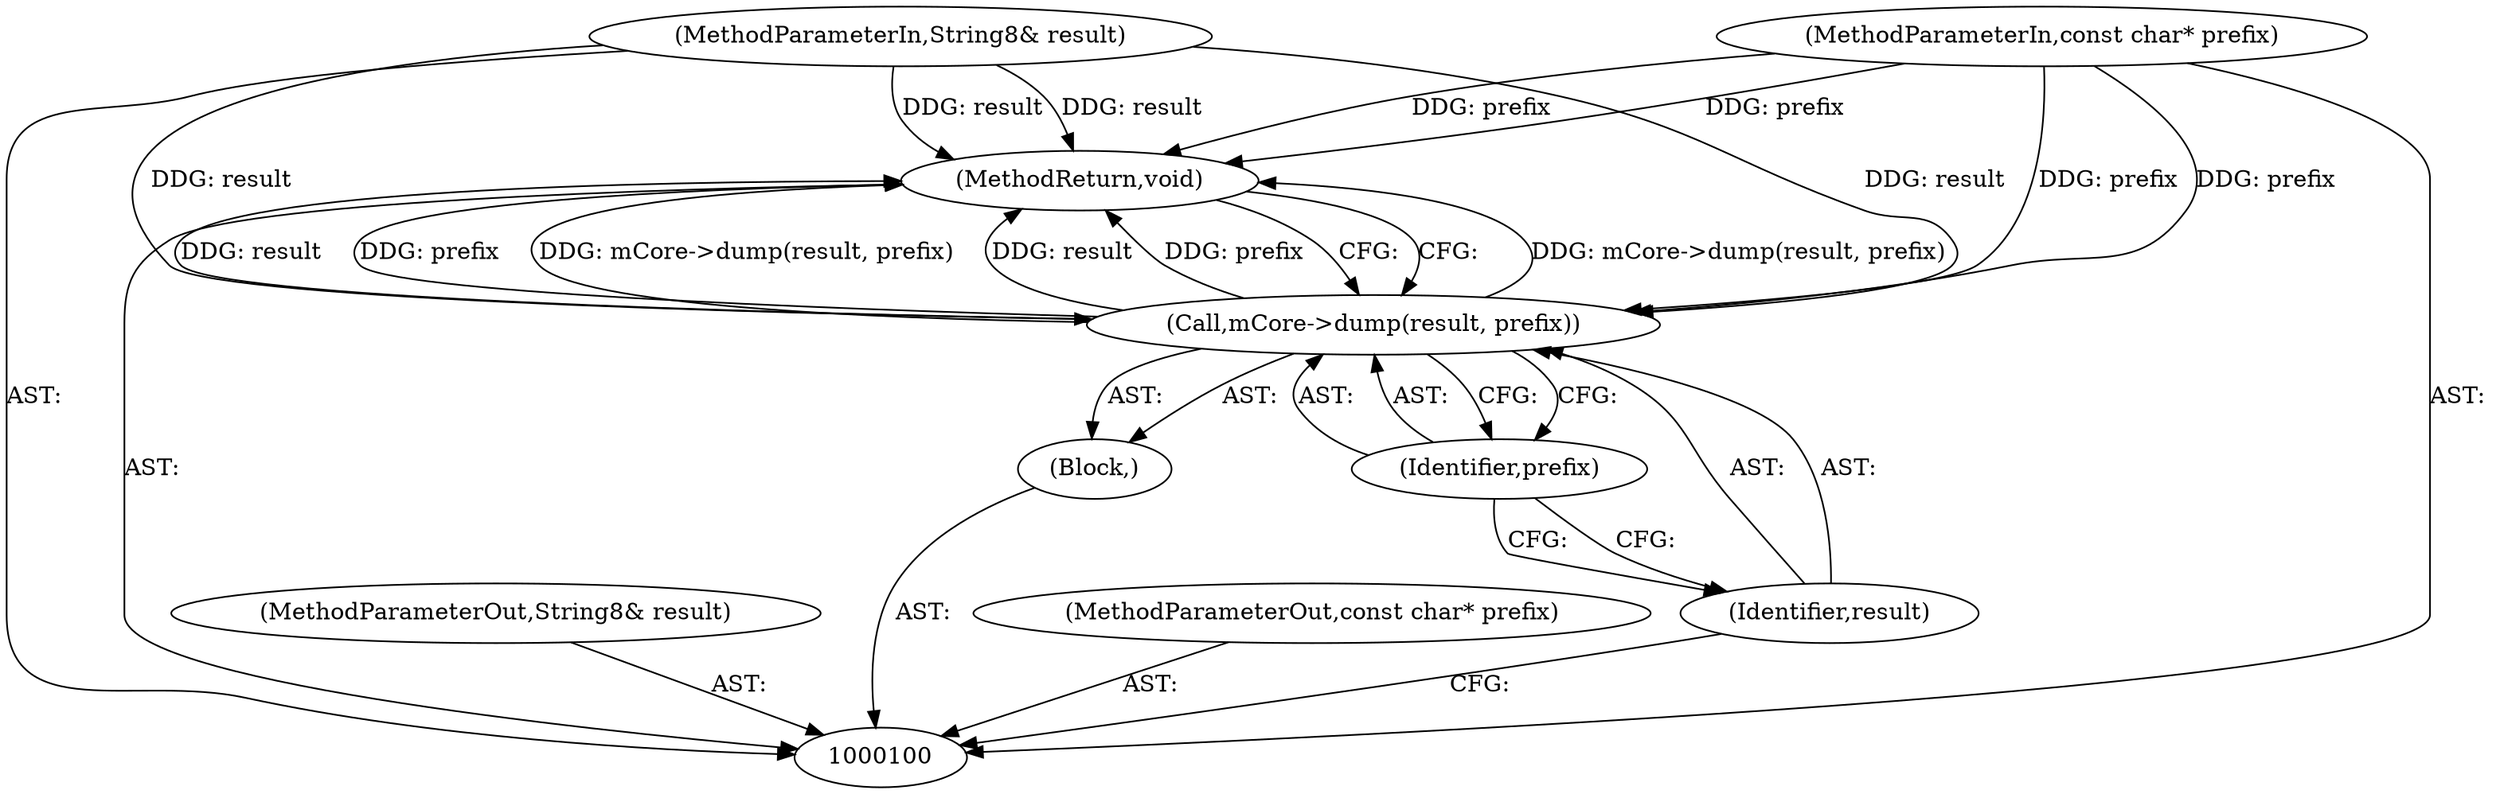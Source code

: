 digraph "1_Android_85d253fab5e2c01bd90990667c6de25c282fc5cd" {
"1000107" [label="(MethodReturn,void)"];
"1000101" [label="(MethodParameterIn,String8& result)"];
"1000117" [label="(MethodParameterOut,String8& result)"];
"1000102" [label="(MethodParameterIn,const char* prefix)"];
"1000118" [label="(MethodParameterOut,const char* prefix)"];
"1000103" [label="(Block,)"];
"1000105" [label="(Identifier,result)"];
"1000106" [label="(Identifier,prefix)"];
"1000104" [label="(Call,mCore->dump(result, prefix))"];
"1000107" -> "1000100"  [label="AST: "];
"1000107" -> "1000104"  [label="CFG: "];
"1000104" -> "1000107"  [label="DDG: mCore->dump(result, prefix)"];
"1000104" -> "1000107"  [label="DDG: result"];
"1000104" -> "1000107"  [label="DDG: prefix"];
"1000102" -> "1000107"  [label="DDG: prefix"];
"1000101" -> "1000107"  [label="DDG: result"];
"1000101" -> "1000100"  [label="AST: "];
"1000101" -> "1000107"  [label="DDG: result"];
"1000101" -> "1000104"  [label="DDG: result"];
"1000117" -> "1000100"  [label="AST: "];
"1000102" -> "1000100"  [label="AST: "];
"1000102" -> "1000107"  [label="DDG: prefix"];
"1000102" -> "1000104"  [label="DDG: prefix"];
"1000118" -> "1000100"  [label="AST: "];
"1000103" -> "1000100"  [label="AST: "];
"1000104" -> "1000103"  [label="AST: "];
"1000105" -> "1000104"  [label="AST: "];
"1000105" -> "1000100"  [label="CFG: "];
"1000106" -> "1000105"  [label="CFG: "];
"1000106" -> "1000104"  [label="AST: "];
"1000106" -> "1000105"  [label="CFG: "];
"1000104" -> "1000106"  [label="CFG: "];
"1000104" -> "1000103"  [label="AST: "];
"1000104" -> "1000106"  [label="CFG: "];
"1000105" -> "1000104"  [label="AST: "];
"1000106" -> "1000104"  [label="AST: "];
"1000107" -> "1000104"  [label="CFG: "];
"1000104" -> "1000107"  [label="DDG: mCore->dump(result, prefix)"];
"1000104" -> "1000107"  [label="DDG: result"];
"1000104" -> "1000107"  [label="DDG: prefix"];
"1000101" -> "1000104"  [label="DDG: result"];
"1000102" -> "1000104"  [label="DDG: prefix"];
}
